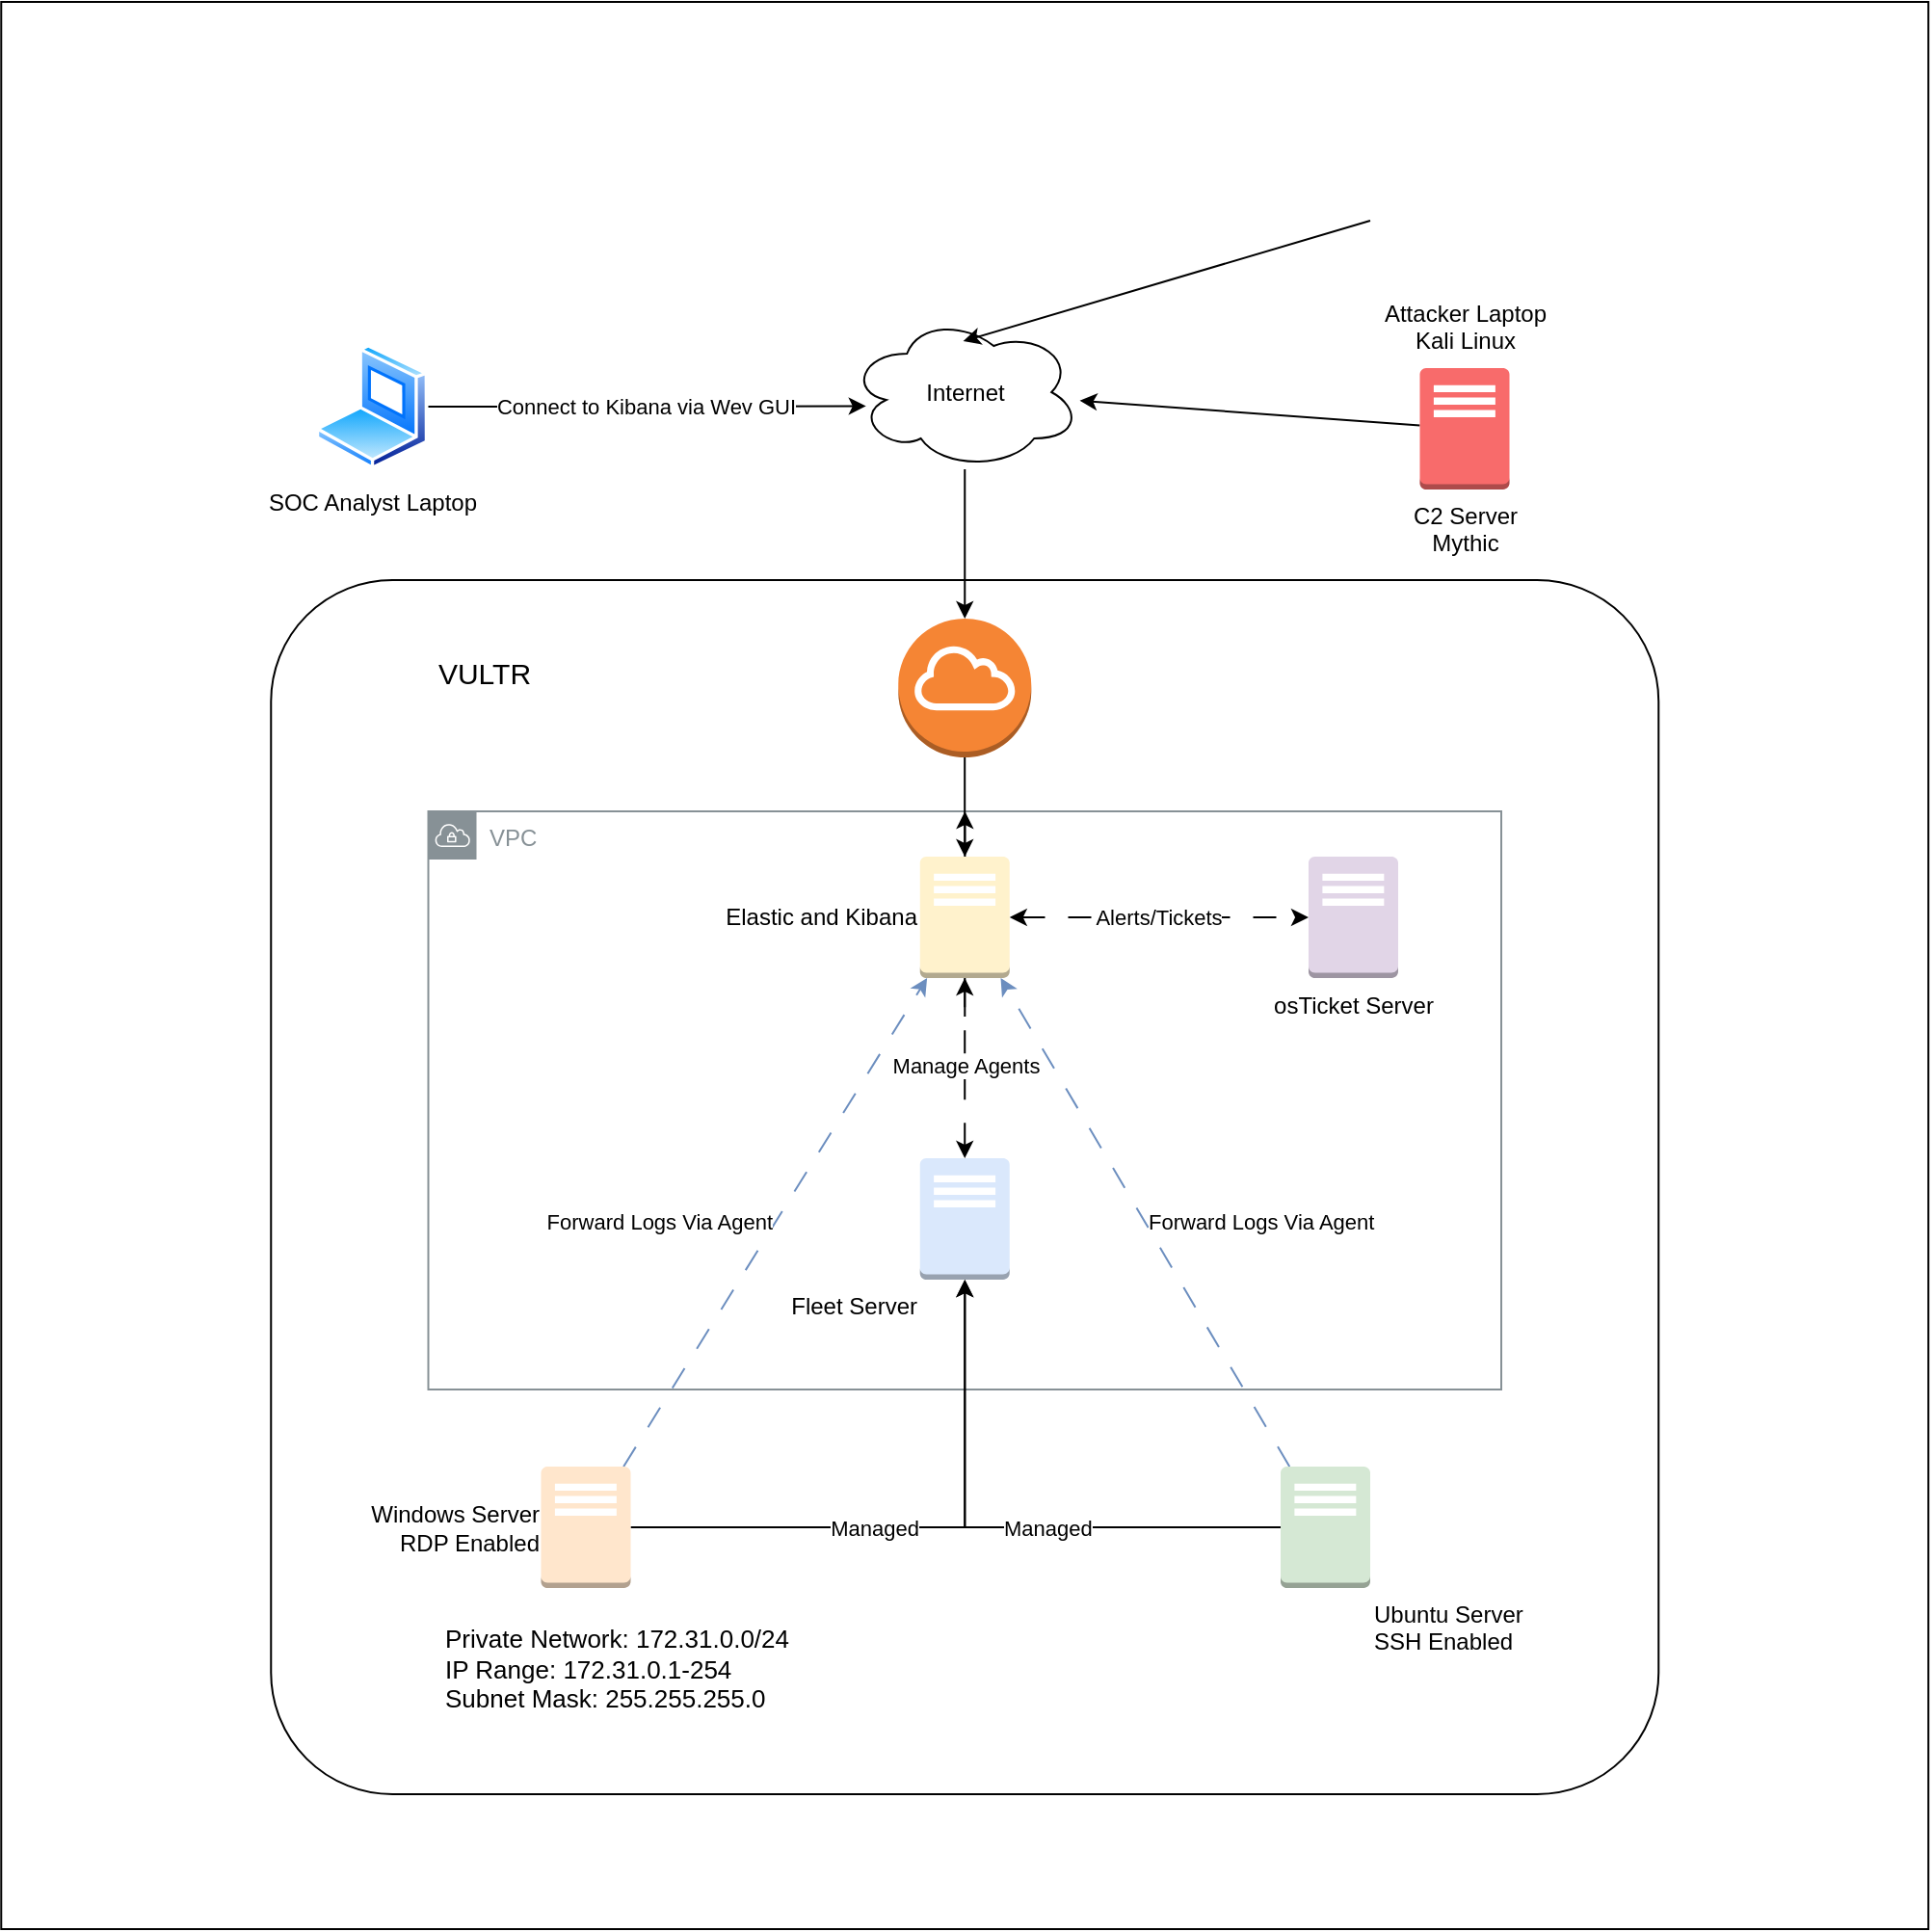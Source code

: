 <mxfile version="24.7.16">
  <diagram name="Page-1" id="spYM6kRwQ-QcdCi6pe5h">
    <mxGraphModel dx="1900" dy="1725" grid="1" gridSize="10" guides="1" tooltips="1" connect="1" arrows="1" fold="1" page="1" pageScale="1" pageWidth="850" pageHeight="1100" math="0" shadow="0">
      <root>
        <mxCell id="0" />
        <mxCell id="1" parent="0" />
        <mxCell id="4RN8bKPWNw4kGHd8JvEk-37" value="" style="whiteSpace=wrap;html=1;aspect=fixed;" parent="1" vertex="1">
          <mxGeometry x="-128.37" y="-350" width="1000" height="1000" as="geometry" />
        </mxCell>
        <mxCell id="4RN8bKPWNw4kGHd8JvEk-7" value="" style="rounded=1;whiteSpace=wrap;html=1;arcSize=10;" parent="1" vertex="1">
          <mxGeometry x="11.63" y="-50" width="720" height="630" as="geometry" />
        </mxCell>
        <mxCell id="4RN8bKPWNw4kGHd8JvEk-18" value="VPC" style="sketch=0;outlineConnect=0;gradientColor=none;html=1;whiteSpace=wrap;fontSize=12;fontStyle=0;shape=mxgraph.aws4.group;grIcon=mxgraph.aws4.group_vpc;strokeColor=#879196;fillColor=none;verticalAlign=top;align=left;spacingLeft=30;fontColor=#879196;dashed=0;" parent="1" vertex="1">
          <mxGeometry x="93.25" y="70" width="556.75" height="300" as="geometry" />
        </mxCell>
        <mxCell id="4RN8bKPWNw4kGHd8JvEk-9" value="VULTR" style="text;html=1;align=center;verticalAlign=middle;whiteSpace=wrap;rounded=0;fontSize=15;" parent="1" vertex="1">
          <mxGeometry x="93.25" y="-30" width="58.5" height="56.5" as="geometry" />
        </mxCell>
        <mxCell id="4RN8bKPWNw4kGHd8JvEk-20" value="Managed" style="edgeStyle=orthogonalEdgeStyle;rounded=0;orthogonalLoop=1;jettySize=auto;html=1;labelPosition=right;verticalLabelPosition=middle;align=left;verticalAlign=middle;" parent="1" source="4RN8bKPWNw4kGHd8JvEk-10" target="4RN8bKPWNw4kGHd8JvEk-14" edge="1">
          <mxGeometry relative="1" as="geometry" />
        </mxCell>
        <mxCell id="4RN8bKPWNw4kGHd8JvEk-25" value="Forward Logs Via Agent" style="rounded=0;orthogonalLoop=1;jettySize=auto;html=1;fillColor=#dae8fc;strokeColor=#6c8ebf;dashed=1;dashPattern=12 12;labelPosition=right;verticalLabelPosition=middle;align=left;verticalAlign=middle;" parent="1" source="4RN8bKPWNw4kGHd8JvEk-10" target="4RN8bKPWNw4kGHd8JvEk-11" edge="1">
          <mxGeometry relative="1" as="geometry" />
        </mxCell>
        <mxCell id="4RN8bKPWNw4kGHd8JvEk-10" value="Ubuntu Server&lt;div&gt;SSH Enabled&lt;/div&gt;" style="outlineConnect=0;dashed=0;verticalLabelPosition=bottom;verticalAlign=top;align=left;html=1;shape=mxgraph.aws3.traditional_server;fillColor=#d5e8d4;strokeColor=#82b366;labelPosition=right;" parent="1" vertex="1">
          <mxGeometry x="535.5" y="410" width="46.5" height="63" as="geometry" />
        </mxCell>
        <mxCell id="4RN8bKPWNw4kGHd8JvEk-19" value="Managed" style="edgeStyle=orthogonalEdgeStyle;rounded=0;orthogonalLoop=1;jettySize=auto;html=1;labelPosition=left;verticalLabelPosition=middle;align=right;verticalAlign=middle;" parent="1" source="4RN8bKPWNw4kGHd8JvEk-12" target="4RN8bKPWNw4kGHd8JvEk-14" edge="1">
          <mxGeometry relative="1" as="geometry" />
        </mxCell>
        <mxCell id="4RN8bKPWNw4kGHd8JvEk-24" value="Forward Logs Via Agent" style="rounded=0;orthogonalLoop=1;jettySize=auto;html=1;fillColor=#dae8fc;strokeColor=#6c8ebf;dashed=1;dashPattern=12 12;labelPosition=left;verticalLabelPosition=middle;align=right;verticalAlign=middle;" parent="1" source="4RN8bKPWNw4kGHd8JvEk-12" target="4RN8bKPWNw4kGHd8JvEk-11" edge="1">
          <mxGeometry relative="1" as="geometry" />
        </mxCell>
        <mxCell id="4RN8bKPWNw4kGHd8JvEk-12" value="Windows Server&lt;div&gt;RDP Enabled&lt;/div&gt;" style="outlineConnect=0;dashed=0;verticalLabelPosition=middle;verticalAlign=middle;align=right;html=1;shape=mxgraph.aws3.traditional_server;fillColor=#ffe6cc;strokeColor=#d79b00;labelPosition=left;" parent="1" vertex="1">
          <mxGeometry x="151.75" y="410" width="46.5" height="63" as="geometry" />
        </mxCell>
        <mxCell id="4RN8bKPWNw4kGHd8JvEk-13" value="osTicket Server" style="outlineConnect=0;dashed=0;verticalLabelPosition=bottom;verticalAlign=top;align=center;html=1;shape=mxgraph.aws3.traditional_server;fillColor=#e1d5e7;strokeColor=#9673a6;" parent="1" vertex="1">
          <mxGeometry x="550" y="93.5" width="46.5" height="63" as="geometry" />
        </mxCell>
        <mxCell id="4RN8bKPWNw4kGHd8JvEk-21" style="edgeStyle=orthogonalEdgeStyle;rounded=0;orthogonalLoop=1;jettySize=auto;html=1;startArrow=classic;startFill=1;dashed=1;dashPattern=12 12;" parent="1" source="4RN8bKPWNw4kGHd8JvEk-14" target="4RN8bKPWNw4kGHd8JvEk-11" edge="1">
          <mxGeometry relative="1" as="geometry" />
        </mxCell>
        <mxCell id="4RN8bKPWNw4kGHd8JvEk-23" value="Manage Agents" style="edgeLabel;html=1;align=center;verticalAlign=middle;resizable=0;points=[];" parent="4RN8bKPWNw4kGHd8JvEk-21" vertex="1" connectable="0">
          <mxGeometry x="0.031" relative="1" as="geometry">
            <mxPoint as="offset" />
          </mxGeometry>
        </mxCell>
        <mxCell id="4RN8bKPWNw4kGHd8JvEk-14" value="Fleet Server" style="outlineConnect=0;dashed=0;verticalLabelPosition=bottom;verticalAlign=top;align=right;html=1;shape=mxgraph.aws3.traditional_server;fillColor=#dae8fc;strokeColor=#6c8ebf;labelPosition=left;" parent="1" vertex="1">
          <mxGeometry x="348.37" y="250" width="46.5" height="63" as="geometry" />
        </mxCell>
        <mxCell id="4RN8bKPWNw4kGHd8JvEk-36" style="rounded=0;orthogonalLoop=1;jettySize=auto;html=1;" parent="1" source="4RN8bKPWNw4kGHd8JvEk-15" target="4RN8bKPWNw4kGHd8JvEk-28" edge="1">
          <mxGeometry relative="1" as="geometry" />
        </mxCell>
        <mxCell id="4RN8bKPWNw4kGHd8JvEk-15" value="C2 Server&lt;div&gt;Mythic&lt;/div&gt;" style="outlineConnect=0;dashed=0;verticalLabelPosition=bottom;verticalAlign=top;align=center;html=1;shape=mxgraph.aws3.traditional_server;fillColor=#F86B6B;strokeColor=#b85450;" parent="1" vertex="1">
          <mxGeometry x="607.75" y="-160" width="46.5" height="63" as="geometry" />
        </mxCell>
        <mxCell id="4RN8bKPWNw4kGHd8JvEk-22" value="Alerts/Tickets" style="edgeStyle=orthogonalEdgeStyle;rounded=0;orthogonalLoop=1;jettySize=auto;html=1;entryX=0;entryY=0.5;entryDx=0;entryDy=0;entryPerimeter=0;startArrow=classic;startFill=1;dashed=1;dashPattern=12 12;" parent="1" source="4RN8bKPWNw4kGHd8JvEk-11" target="4RN8bKPWNw4kGHd8JvEk-13" edge="1">
          <mxGeometry relative="1" as="geometry" />
        </mxCell>
        <mxCell id="4RN8bKPWNw4kGHd8JvEk-26" value="&lt;font style=&quot;font-size: 13px;&quot;&gt;Private Network: 172.31.0.0/24&lt;/font&gt;&lt;div style=&quot;font-size: 13px;&quot;&gt;&lt;font style=&quot;font-size: 13px;&quot;&gt;IP Range: 172.31.0.1-254&lt;/font&gt;&lt;/div&gt;&lt;div style=&quot;font-size: 13px;&quot;&gt;&lt;font style=&quot;font-size: 13px;&quot;&gt;Subnet Mask: 255.255.255.0&lt;/font&gt;&lt;/div&gt;" style="text;html=1;align=left;verticalAlign=middle;whiteSpace=wrap;rounded=0;" parent="1" vertex="1">
          <mxGeometry x="100" y="500" width="220" height="30" as="geometry" />
        </mxCell>
        <mxCell id="4RN8bKPWNw4kGHd8JvEk-30" style="edgeStyle=orthogonalEdgeStyle;rounded=0;orthogonalLoop=1;jettySize=auto;html=1;" parent="1" source="4RN8bKPWNw4kGHd8JvEk-11" target="4RN8bKPWNw4kGHd8JvEk-18" edge="1">
          <mxGeometry relative="1" as="geometry" />
        </mxCell>
        <mxCell id="4RN8bKPWNw4kGHd8JvEk-27" value="" style="outlineConnect=0;dashed=0;verticalLabelPosition=bottom;verticalAlign=top;align=center;html=1;shape=mxgraph.aws3.internet_gateway;fillColor=#F58534;gradientColor=none;" parent="1" vertex="1">
          <mxGeometry x="337.13" y="-30" width="69" height="72" as="geometry" />
        </mxCell>
        <mxCell id="4RN8bKPWNw4kGHd8JvEk-29" style="edgeStyle=orthogonalEdgeStyle;rounded=0;orthogonalLoop=1;jettySize=auto;html=1;" parent="1" source="4RN8bKPWNw4kGHd8JvEk-28" target="4RN8bKPWNw4kGHd8JvEk-27" edge="1">
          <mxGeometry relative="1" as="geometry" />
        </mxCell>
        <mxCell id="4RN8bKPWNw4kGHd8JvEk-28" value="Internet" style="ellipse;shape=cloud;whiteSpace=wrap;html=1;" parent="1" vertex="1">
          <mxGeometry x="311.63" y="-187.5" width="120" height="80" as="geometry" />
        </mxCell>
        <mxCell id="4RN8bKPWNw4kGHd8JvEk-31" value="SOC Analyst Laptop" style="image;aspect=fixed;perimeter=ellipsePerimeter;html=1;align=center;shadow=0;dashed=0;spacingTop=3;image=img/lib/active_directory/laptop_client.svg;" parent="1" vertex="1">
          <mxGeometry x="34.75" y="-172.5" width="58.5" height="65" as="geometry" />
        </mxCell>
        <mxCell id="4RN8bKPWNw4kGHd8JvEk-32" value="Connect to Kibana via Wev GUI" style="edgeStyle=orthogonalEdgeStyle;rounded=0;orthogonalLoop=1;jettySize=auto;html=1;entryX=0.073;entryY=0.59;entryDx=0;entryDy=0;entryPerimeter=0;" parent="1" source="4RN8bKPWNw4kGHd8JvEk-31" target="4RN8bKPWNw4kGHd8JvEk-28" edge="1">
          <mxGeometry relative="1" as="geometry" />
        </mxCell>
        <mxCell id="4RN8bKPWNw4kGHd8JvEk-33" value="Attacker Laptop&lt;div&gt;Kali Linux&lt;/div&gt;" style="shape=image;html=1;verticalAlign=top;verticalLabelPosition=bottom;labelBackgroundColor=#ffffff;imageAspect=0;aspect=fixed;image=https://cdn2.iconfinder.com/data/icons/whcompare-isometric-web-hosting-servers/50/root-access-128.png" parent="1" vertex="1">
          <mxGeometry x="582" y="-300" width="98" height="98" as="geometry" />
        </mxCell>
        <mxCell id="4RN8bKPWNw4kGHd8JvEk-35" style="rounded=0;orthogonalLoop=1;jettySize=auto;html=1;entryX=0.493;entryY=0.169;entryDx=0;entryDy=0;entryPerimeter=0;" parent="1" source="4RN8bKPWNw4kGHd8JvEk-33" target="4RN8bKPWNw4kGHd8JvEk-28" edge="1">
          <mxGeometry relative="1" as="geometry" />
        </mxCell>
        <mxCell id="cEm5sPRZO8tPYss7D08T-1" value="" style="edgeStyle=orthogonalEdgeStyle;rounded=0;orthogonalLoop=1;jettySize=auto;html=1;" edge="1" parent="1" source="4RN8bKPWNw4kGHd8JvEk-27" target="4RN8bKPWNw4kGHd8JvEk-11">
          <mxGeometry relative="1" as="geometry">
            <mxPoint x="372" y="42" as="sourcePoint" />
            <mxPoint x="372" y="250" as="targetPoint" />
          </mxGeometry>
        </mxCell>
        <mxCell id="4RN8bKPWNw4kGHd8JvEk-11" value="Elastic and Kibana" style="outlineConnect=0;dashed=0;verticalLabelPosition=middle;verticalAlign=middle;align=right;html=1;shape=mxgraph.aws3.traditional_server;fillColor=#fff2cc;strokeColor=#d6b656;labelPosition=left;" parent="1" vertex="1">
          <mxGeometry x="348.38" y="93.5" width="46.5" height="63" as="geometry" />
        </mxCell>
      </root>
    </mxGraphModel>
  </diagram>
</mxfile>
